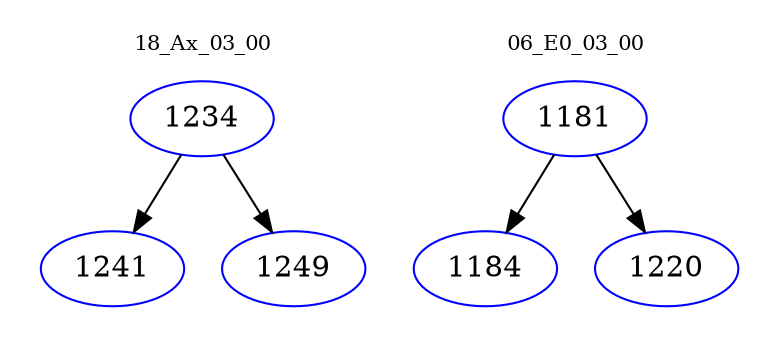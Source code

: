 digraph{
subgraph cluster_0 {
color = white
label = "18_Ax_03_00";
fontsize=10;
T0_1234 [label="1234", color="blue"]
T0_1234 -> T0_1241 [color="black"]
T0_1241 [label="1241", color="blue"]
T0_1234 -> T0_1249 [color="black"]
T0_1249 [label="1249", color="blue"]
}
subgraph cluster_1 {
color = white
label = "06_E0_03_00";
fontsize=10;
T1_1181 [label="1181", color="blue"]
T1_1181 -> T1_1184 [color="black"]
T1_1184 [label="1184", color="blue"]
T1_1181 -> T1_1220 [color="black"]
T1_1220 [label="1220", color="blue"]
}
}
